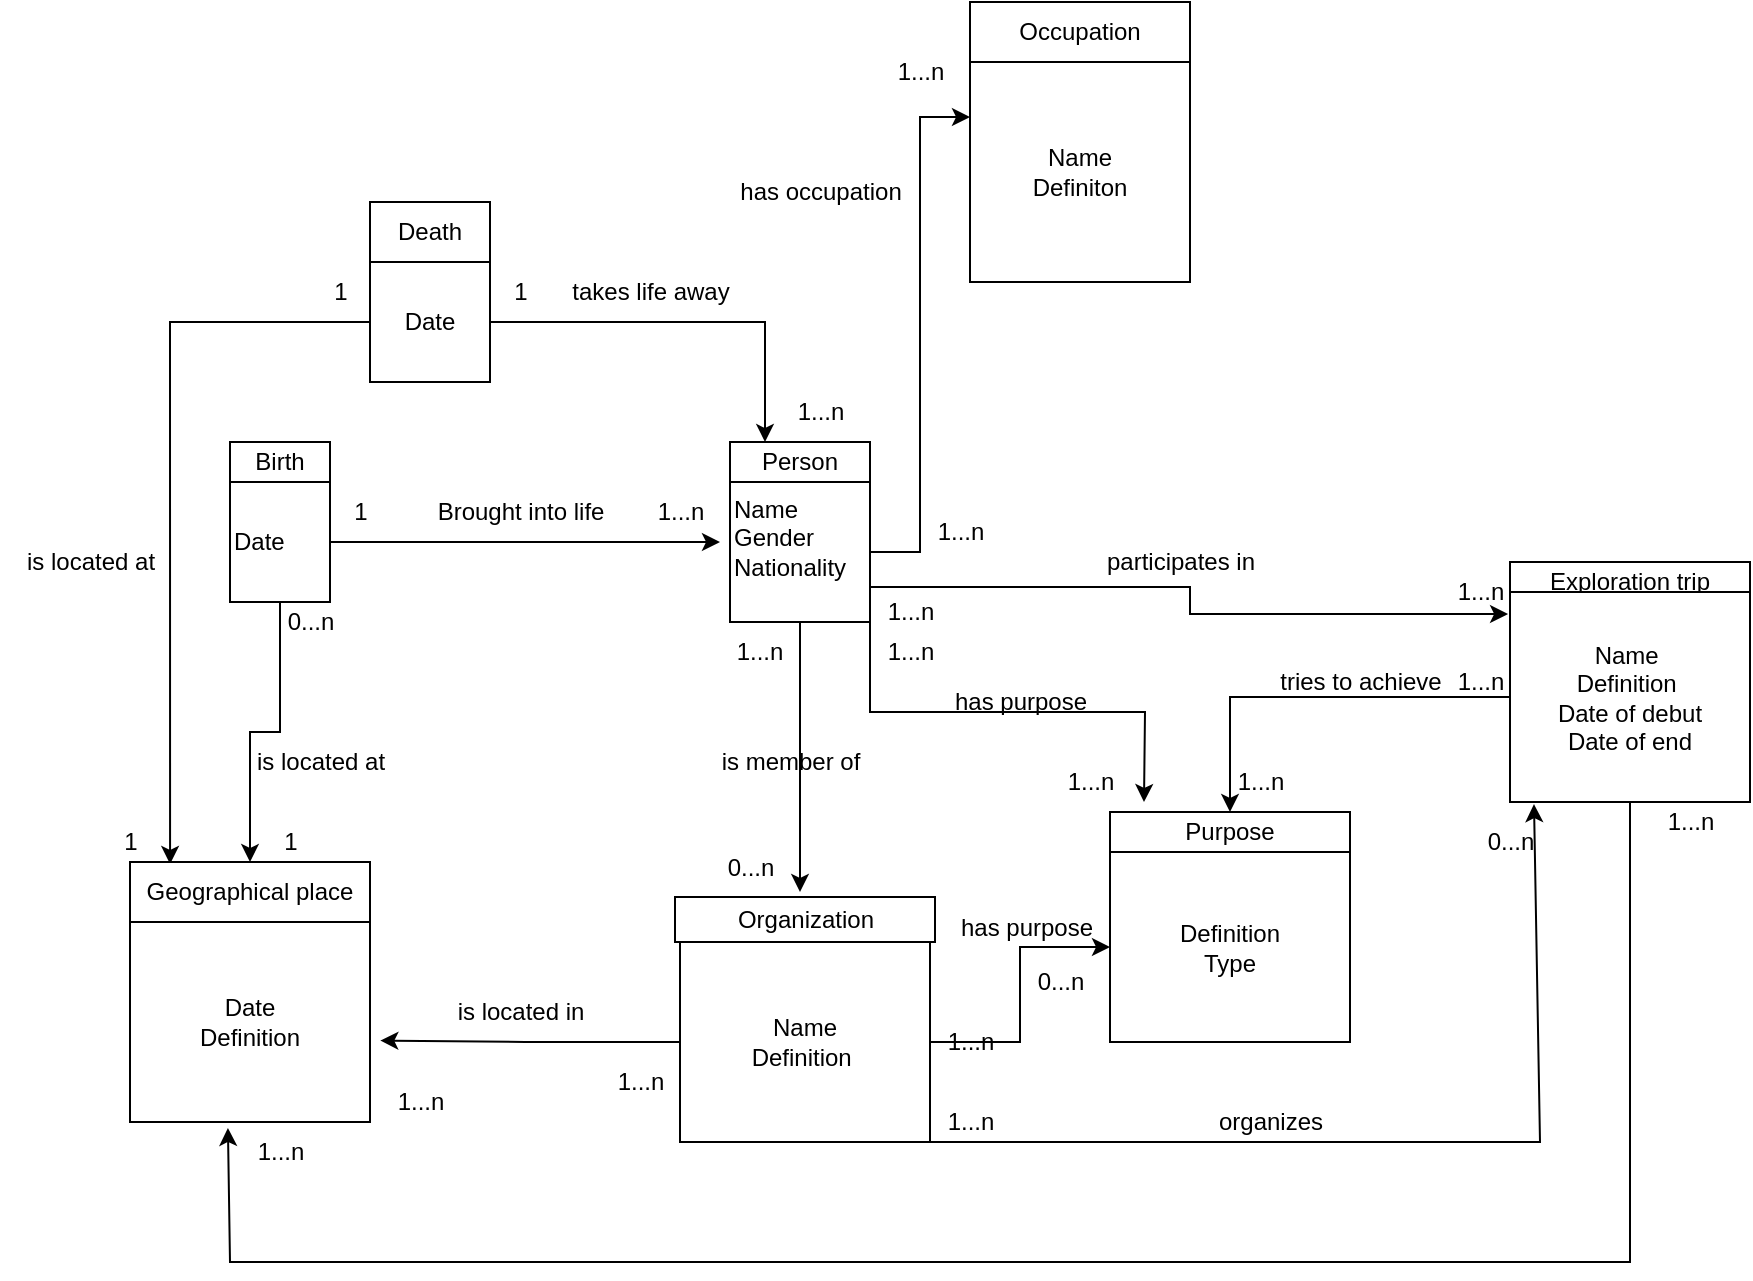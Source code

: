 <mxfile version="20.5.1" type="device"><diagram id="7ZoKjP2wBspJGeI03MW9" name="Page-1"><mxGraphModel dx="1422" dy="786" grid="1" gridSize="10" guides="1" tooltips="1" connect="1" arrows="1" fold="1" page="1" pageScale="1" pageWidth="1169" pageHeight="827" math="0" shadow="0"><root><mxCell id="0"/><mxCell id="1" parent="0"/><mxCell id="yen46tmTBij9Q-LBS3zl-1" value="" style="edgeStyle=orthogonalEdgeStyle;rounded=0;orthogonalLoop=1;jettySize=auto;html=1;" edge="1" parent="1" source="yen46tmTBij9Q-LBS3zl-2" target="yen46tmTBij9Q-LBS3zl-7"><mxGeometry relative="1" as="geometry"/></mxCell><mxCell id="yen46tmTBij9Q-LBS3zl-2" value="Person" style="rounded=0;whiteSpace=wrap;html=1;" vertex="1" parent="1"><mxGeometry x="405" y="260" width="70" height="20" as="geometry"/></mxCell><mxCell id="yen46tmTBij9Q-LBS3zl-3" style="edgeStyle=orthogonalEdgeStyle;rounded=0;orthogonalLoop=1;jettySize=auto;html=1;entryX=0;entryY=0.25;entryDx=0;entryDy=0;" edge="1" parent="1" source="yen46tmTBij9Q-LBS3zl-7" target="yen46tmTBij9Q-LBS3zl-31"><mxGeometry relative="1" as="geometry"/></mxCell><mxCell id="yen46tmTBij9Q-LBS3zl-4" style="edgeStyle=orthogonalEdgeStyle;rounded=0;orthogonalLoop=1;jettySize=auto;html=1;" edge="1" parent="1" source="yen46tmTBij9Q-LBS3zl-7"><mxGeometry relative="1" as="geometry"><mxPoint x="440" y="485.0" as="targetPoint"/></mxGeometry></mxCell><mxCell id="yen46tmTBij9Q-LBS3zl-5" style="edgeStyle=orthogonalEdgeStyle;rounded=0;orthogonalLoop=1;jettySize=auto;html=1;exitX=1;exitY=1;exitDx=0;exitDy=0;" edge="1" parent="1" source="yen46tmTBij9Q-LBS3zl-7"><mxGeometry relative="1" as="geometry"><mxPoint x="612" y="440" as="targetPoint"/></mxGeometry></mxCell><mxCell id="yen46tmTBij9Q-LBS3zl-6" style="edgeStyle=orthogonalEdgeStyle;rounded=0;orthogonalLoop=1;jettySize=auto;html=1;exitX=1;exitY=0.75;exitDx=0;exitDy=0;entryX=-0.008;entryY=0.105;entryDx=0;entryDy=0;entryPerimeter=0;" edge="1" parent="1" source="yen46tmTBij9Q-LBS3zl-7" target="yen46tmTBij9Q-LBS3zl-44"><mxGeometry relative="1" as="geometry"/></mxCell><mxCell id="yen46tmTBij9Q-LBS3zl-7" value="Name&amp;nbsp;&lt;br&gt;Gender&lt;br&gt;Nationality&lt;br&gt;&lt;div style=&quot;&quot;&gt;&lt;/div&gt;" style="whiteSpace=wrap;html=1;aspect=fixed;verticalAlign=top;align=left;" vertex="1" parent="1"><mxGeometry x="405" y="280" width="70" height="70" as="geometry"/></mxCell><mxCell id="yen46tmTBij9Q-LBS3zl-8" value="Birth" style="rounded=0;whiteSpace=wrap;html=1;" vertex="1" parent="1"><mxGeometry x="155" y="260" width="50" height="20" as="geometry"/></mxCell><mxCell id="yen46tmTBij9Q-LBS3zl-9" style="edgeStyle=orthogonalEdgeStyle;rounded=0;orthogonalLoop=1;jettySize=auto;html=1;" edge="1" parent="1" source="yen46tmTBij9Q-LBS3zl-11"><mxGeometry relative="1" as="geometry"><mxPoint x="400" y="310" as="targetPoint"/></mxGeometry></mxCell><mxCell id="yen46tmTBij9Q-LBS3zl-10" style="edgeStyle=orthogonalEdgeStyle;rounded=0;orthogonalLoop=1;jettySize=auto;html=1;exitX=0.5;exitY=1;exitDx=0;exitDy=0;" edge="1" parent="1" source="yen46tmTBij9Q-LBS3zl-11" target="yen46tmTBij9Q-LBS3zl-22"><mxGeometry relative="1" as="geometry"/></mxCell><mxCell id="yen46tmTBij9Q-LBS3zl-11" value="Date" style="rounded=0;whiteSpace=wrap;html=1;align=left;" vertex="1" parent="1"><mxGeometry x="155" y="280" width="50" height="60" as="geometry"/></mxCell><mxCell id="yen46tmTBij9Q-LBS3zl-12" value="1" style="text;html=1;align=center;verticalAlign=middle;resizable=0;points=[];autosize=1;strokeColor=none;fillColor=none;" vertex="1" parent="1"><mxGeometry x="205" y="280" width="30" height="30" as="geometry"/></mxCell><mxCell id="yen46tmTBij9Q-LBS3zl-13" value="1...n" style="text;html=1;align=center;verticalAlign=middle;resizable=0;points=[];autosize=1;strokeColor=none;fillColor=none;" vertex="1" parent="1"><mxGeometry x="355" y="280" width="50" height="30" as="geometry"/></mxCell><mxCell id="yen46tmTBij9Q-LBS3zl-14" value="Brought into life" style="text;html=1;align=center;verticalAlign=middle;resizable=0;points=[];autosize=1;strokeColor=none;fillColor=none;" vertex="1" parent="1"><mxGeometry x="245" y="280" width="110" height="30" as="geometry"/></mxCell><mxCell id="yen46tmTBij9Q-LBS3zl-15" value="Death" style="rounded=0;whiteSpace=wrap;html=1;" vertex="1" parent="1"><mxGeometry x="225" y="140" width="60" height="30" as="geometry"/></mxCell><mxCell id="yen46tmTBij9Q-LBS3zl-16" style="edgeStyle=orthogonalEdgeStyle;rounded=0;orthogonalLoop=1;jettySize=auto;html=1;exitX=1;exitY=0.5;exitDx=0;exitDy=0;entryX=0.25;entryY=0;entryDx=0;entryDy=0;" edge="1" parent="1" source="yen46tmTBij9Q-LBS3zl-18" target="yen46tmTBij9Q-LBS3zl-2"><mxGeometry relative="1" as="geometry"/></mxCell><mxCell id="yen46tmTBij9Q-LBS3zl-17" style="edgeStyle=orthogonalEdgeStyle;rounded=0;orthogonalLoop=1;jettySize=auto;html=1;exitX=0;exitY=0.5;exitDx=0;exitDy=0;entryX=0.167;entryY=0.033;entryDx=0;entryDy=0;entryPerimeter=0;" edge="1" parent="1" source="yen46tmTBij9Q-LBS3zl-18" target="yen46tmTBij9Q-LBS3zl-22"><mxGeometry relative="1" as="geometry"/></mxCell><mxCell id="yen46tmTBij9Q-LBS3zl-18" value="Date" style="whiteSpace=wrap;html=1;aspect=fixed;" vertex="1" parent="1"><mxGeometry x="225" y="170" width="60" height="60" as="geometry"/></mxCell><mxCell id="yen46tmTBij9Q-LBS3zl-19" value="takes life away" style="text;html=1;align=center;verticalAlign=middle;resizable=0;points=[];autosize=1;strokeColor=none;fillColor=none;" vertex="1" parent="1"><mxGeometry x="315" y="170" width="100" height="30" as="geometry"/></mxCell><mxCell id="yen46tmTBij9Q-LBS3zl-20" value="1" style="text;html=1;align=center;verticalAlign=middle;resizable=0;points=[];autosize=1;strokeColor=none;fillColor=none;" vertex="1" parent="1"><mxGeometry x="285" y="170" width="30" height="30" as="geometry"/></mxCell><mxCell id="yen46tmTBij9Q-LBS3zl-21" value="1...n" style="text;html=1;align=center;verticalAlign=middle;resizable=0;points=[];autosize=1;strokeColor=none;fillColor=none;" vertex="1" parent="1"><mxGeometry x="425" y="230" width="50" height="30" as="geometry"/></mxCell><mxCell id="yen46tmTBij9Q-LBS3zl-22" value="Geographical place" style="rounded=0;whiteSpace=wrap;html=1;" vertex="1" parent="1"><mxGeometry x="105" y="470" width="120" height="30" as="geometry"/></mxCell><mxCell id="yen46tmTBij9Q-LBS3zl-23" value="Date&lt;br&gt;Definition&lt;br&gt;" style="rounded=0;whiteSpace=wrap;html=1;" vertex="1" parent="1"><mxGeometry x="105" y="500" width="120" height="100" as="geometry"/></mxCell><mxCell id="yen46tmTBij9Q-LBS3zl-24" value="1" style="text;html=1;align=center;verticalAlign=middle;resizable=0;points=[];autosize=1;strokeColor=none;fillColor=none;" vertex="1" parent="1"><mxGeometry x="170" y="445" width="30" height="30" as="geometry"/></mxCell><mxCell id="yen46tmTBij9Q-LBS3zl-25" value="0...n" style="text;html=1;align=center;verticalAlign=middle;resizable=0;points=[];autosize=1;strokeColor=none;fillColor=none;" vertex="1" parent="1"><mxGeometry x="170" y="335" width="50" height="30" as="geometry"/></mxCell><mxCell id="yen46tmTBij9Q-LBS3zl-27" value="1" style="text;html=1;align=center;verticalAlign=middle;resizable=0;points=[];autosize=1;strokeColor=none;fillColor=none;" vertex="1" parent="1"><mxGeometry x="90" y="445" width="30" height="30" as="geometry"/></mxCell><mxCell id="yen46tmTBij9Q-LBS3zl-28" value="is located at" style="text;html=1;align=center;verticalAlign=middle;resizable=0;points=[];autosize=1;strokeColor=none;fillColor=none;" vertex="1" parent="1"><mxGeometry x="40" y="305" width="90" height="30" as="geometry"/></mxCell><mxCell id="yen46tmTBij9Q-LBS3zl-29" value="is located at" style="text;html=1;align=center;verticalAlign=middle;resizable=0;points=[];autosize=1;strokeColor=none;fillColor=none;" vertex="1" parent="1"><mxGeometry x="155" y="405" width="90" height="30" as="geometry"/></mxCell><mxCell id="yen46tmTBij9Q-LBS3zl-30" value="Occupation" style="rounded=0;whiteSpace=wrap;html=1;" vertex="1" parent="1"><mxGeometry x="525" y="40" width="110" height="30" as="geometry"/></mxCell><mxCell id="yen46tmTBij9Q-LBS3zl-31" value="Name&lt;br&gt;Definiton" style="whiteSpace=wrap;html=1;aspect=fixed;" vertex="1" parent="1"><mxGeometry x="525" y="70" width="110" height="110" as="geometry"/></mxCell><mxCell id="yen46tmTBij9Q-LBS3zl-32" value="has occupation" style="text;html=1;resizable=0;autosize=1;align=center;verticalAlign=middle;points=[];fillColor=none;strokeColor=none;rounded=0;" vertex="1" parent="1"><mxGeometry x="400" y="120" width="100" height="30" as="geometry"/></mxCell><mxCell id="yen46tmTBij9Q-LBS3zl-33" value="1...n" style="text;html=1;align=center;verticalAlign=middle;resizable=0;points=[];autosize=1;strokeColor=none;fillColor=none;" vertex="1" parent="1"><mxGeometry x="495" y="290" width="50" height="30" as="geometry"/></mxCell><mxCell id="yen46tmTBij9Q-LBS3zl-34" value="1...n" style="text;html=1;align=center;verticalAlign=middle;resizable=0;points=[];autosize=1;strokeColor=none;fillColor=none;" vertex="1" parent="1"><mxGeometry x="475" y="60" width="50" height="30" as="geometry"/></mxCell><mxCell id="yen46tmTBij9Q-LBS3zl-35" value="Organization" style="rounded=0;whiteSpace=wrap;html=1;" vertex="1" parent="1"><mxGeometry x="377.5" y="487.5" width="130" height="22.5" as="geometry"/></mxCell><mxCell id="yen46tmTBij9Q-LBS3zl-36" style="edgeStyle=orthogonalEdgeStyle;rounded=0;orthogonalLoop=1;jettySize=auto;html=1;exitX=0;exitY=0.5;exitDx=0;exitDy=0;entryX=1.043;entryY=0.593;entryDx=0;entryDy=0;entryPerimeter=0;" edge="1" parent="1" source="yen46tmTBij9Q-LBS3zl-38" target="yen46tmTBij9Q-LBS3zl-23"><mxGeometry relative="1" as="geometry"/></mxCell><mxCell id="yen46tmTBij9Q-LBS3zl-37" style="edgeStyle=orthogonalEdgeStyle;rounded=0;orthogonalLoop=1;jettySize=auto;html=1;exitX=1;exitY=0.5;exitDx=0;exitDy=0;entryX=0;entryY=0.5;entryDx=0;entryDy=0;" edge="1" parent="1" source="yen46tmTBij9Q-LBS3zl-38" target="yen46tmTBij9Q-LBS3zl-41"><mxGeometry relative="1" as="geometry"/></mxCell><mxCell id="yen46tmTBij9Q-LBS3zl-38" value="Name&lt;br&gt;Definition&amp;nbsp;" style="rounded=0;whiteSpace=wrap;html=1;" vertex="1" parent="1"><mxGeometry x="380" y="510" width="125" height="100" as="geometry"/></mxCell><mxCell id="yen46tmTBij9Q-LBS3zl-39" value="is located in" style="text;html=1;align=center;verticalAlign=middle;resizable=0;points=[];autosize=1;strokeColor=none;fillColor=none;" vertex="1" parent="1"><mxGeometry x="255" y="530" width="90" height="30" as="geometry"/></mxCell><mxCell id="yen46tmTBij9Q-LBS3zl-40" value="Purpose" style="rounded=0;whiteSpace=wrap;html=1;" vertex="1" parent="1"><mxGeometry x="595" y="445" width="120" height="20" as="geometry"/></mxCell><mxCell id="yen46tmTBij9Q-LBS3zl-41" value="Definition&lt;br&gt;Type" style="rounded=0;whiteSpace=wrap;html=1;" vertex="1" parent="1"><mxGeometry x="595" y="465" width="120" height="95" as="geometry"/></mxCell><mxCell id="yen46tmTBij9Q-LBS3zl-42" value="Exploration trip" style="rounded=0;whiteSpace=wrap;html=1;" vertex="1" parent="1"><mxGeometry x="795" y="320" width="120" height="20" as="geometry"/></mxCell><mxCell id="yen46tmTBij9Q-LBS3zl-43" style="edgeStyle=orthogonalEdgeStyle;rounded=0;orthogonalLoop=1;jettySize=auto;html=1;exitX=0;exitY=0.5;exitDx=0;exitDy=0;" edge="1" parent="1" source="yen46tmTBij9Q-LBS3zl-44" target="yen46tmTBij9Q-LBS3zl-40"><mxGeometry relative="1" as="geometry"/></mxCell><mxCell id="yen46tmTBij9Q-LBS3zl-44" value="Name&amp;nbsp;&lt;br&gt;Definition&amp;nbsp;&lt;br&gt;Date of debut&lt;br&gt;Date of end" style="rounded=0;whiteSpace=wrap;html=1;" vertex="1" parent="1"><mxGeometry x="795" y="335" width="120" height="105" as="geometry"/></mxCell><mxCell id="yen46tmTBij9Q-LBS3zl-45" value="" style="endArrow=classic;html=1;rounded=0;exitX=0.5;exitY=1;exitDx=0;exitDy=0;entryX=0.408;entryY=1.03;entryDx=0;entryDy=0;entryPerimeter=0;" edge="1" parent="1" source="yen46tmTBij9Q-LBS3zl-44" target="yen46tmTBij9Q-LBS3zl-23"><mxGeometry width="50" height="50" relative="1" as="geometry"><mxPoint x="485" y="730" as="sourcePoint"/><mxPoint x="125" y="680" as="targetPoint"/><Array as="points"><mxPoint x="855" y="670"/><mxPoint x="725" y="670"/><mxPoint x="155" y="670"/></Array></mxGeometry></mxCell><mxCell id="yen46tmTBij9Q-LBS3zl-46" value="1" style="text;html=1;align=center;verticalAlign=middle;resizable=0;points=[];autosize=1;strokeColor=none;fillColor=none;" vertex="1" parent="1"><mxGeometry x="195" y="170" width="30" height="30" as="geometry"/></mxCell><mxCell id="yen46tmTBij9Q-LBS3zl-47" value="1...n" style="text;html=1;strokeColor=none;fillColor=none;align=center;verticalAlign=middle;whiteSpace=wrap;rounded=0;" vertex="1" parent="1"><mxGeometry x="390" y="350" width="60" height="30" as="geometry"/></mxCell><mxCell id="yen46tmTBij9Q-LBS3zl-48" value="0...n" style="text;html=1;align=center;verticalAlign=middle;resizable=0;points=[];autosize=1;strokeColor=none;fillColor=none;" vertex="1" parent="1"><mxGeometry x="390" y="457.5" width="50" height="30" as="geometry"/></mxCell><mxCell id="yen46tmTBij9Q-LBS3zl-49" value="is member of" style="text;html=1;align=center;verticalAlign=middle;resizable=0;points=[];autosize=1;strokeColor=none;fillColor=none;" vertex="1" parent="1"><mxGeometry x="390" y="405" width="90" height="30" as="geometry"/></mxCell><mxCell id="yen46tmTBij9Q-LBS3zl-50" value="1...n" style="text;html=1;align=center;verticalAlign=middle;resizable=0;points=[];autosize=1;strokeColor=none;fillColor=none;" vertex="1" parent="1"><mxGeometry x="335" y="565" width="50" height="30" as="geometry"/></mxCell><mxCell id="yen46tmTBij9Q-LBS3zl-51" value="1...n" style="text;html=1;align=center;verticalAlign=middle;resizable=0;points=[];autosize=1;strokeColor=none;fillColor=none;" vertex="1" parent="1"><mxGeometry x="225" y="575" width="50" height="30" as="geometry"/></mxCell><mxCell id="yen46tmTBij9Q-LBS3zl-52" value="has purpose" style="text;html=1;align=center;verticalAlign=middle;resizable=0;points=[];autosize=1;strokeColor=none;fillColor=none;" vertex="1" parent="1"><mxGeometry x="505" y="375" width="90" height="30" as="geometry"/></mxCell><mxCell id="yen46tmTBij9Q-LBS3zl-53" value="1...n" style="text;html=1;align=center;verticalAlign=middle;resizable=0;points=[];autosize=1;strokeColor=none;fillColor=none;" vertex="1" parent="1"><mxGeometry x="470" y="350" width="50" height="30" as="geometry"/></mxCell><mxCell id="yen46tmTBij9Q-LBS3zl-54" value="1...n" style="text;html=1;align=center;verticalAlign=middle;resizable=0;points=[];autosize=1;strokeColor=none;fillColor=none;" vertex="1" parent="1"><mxGeometry x="560" y="415" width="50" height="30" as="geometry"/></mxCell><mxCell id="yen46tmTBij9Q-LBS3zl-56" value="participates in" style="text;html=1;align=center;verticalAlign=middle;resizable=0;points=[];autosize=1;strokeColor=none;fillColor=none;" vertex="1" parent="1"><mxGeometry x="580" y="305" width="100" height="30" as="geometry"/></mxCell><mxCell id="yen46tmTBij9Q-LBS3zl-58" value="1...n" style="text;html=1;align=center;verticalAlign=middle;resizable=0;points=[];autosize=1;strokeColor=none;fillColor=none;" vertex="1" parent="1"><mxGeometry x="470" y="330" width="50" height="30" as="geometry"/></mxCell><mxCell id="yen46tmTBij9Q-LBS3zl-59" value="1...n" style="text;html=1;align=center;verticalAlign=middle;resizable=0;points=[];autosize=1;strokeColor=none;fillColor=none;" vertex="1" parent="1"><mxGeometry x="755" y="320" width="50" height="30" as="geometry"/></mxCell><mxCell id="yen46tmTBij9Q-LBS3zl-60" value="tries to achieve" style="text;html=1;align=center;verticalAlign=middle;resizable=0;points=[];autosize=1;strokeColor=none;fillColor=none;" vertex="1" parent="1"><mxGeometry x="670" y="365" width="100" height="30" as="geometry"/></mxCell><mxCell id="yen46tmTBij9Q-LBS3zl-61" value="1...n" style="text;html=1;align=center;verticalAlign=middle;resizable=0;points=[];autosize=1;strokeColor=none;fillColor=none;" vertex="1" parent="1"><mxGeometry x="755" y="365" width="50" height="30" as="geometry"/></mxCell><mxCell id="yen46tmTBij9Q-LBS3zl-62" value="1...n" style="text;html=1;align=center;verticalAlign=middle;resizable=0;points=[];autosize=1;strokeColor=none;fillColor=none;" vertex="1" parent="1"><mxGeometry x="645" y="415" width="50" height="30" as="geometry"/></mxCell><mxCell id="yen46tmTBij9Q-LBS3zl-63" value="1...n" style="text;html=1;align=center;verticalAlign=middle;resizable=0;points=[];autosize=1;strokeColor=none;fillColor=none;" vertex="1" parent="1"><mxGeometry x="500" y="545" width="50" height="30" as="geometry"/></mxCell><mxCell id="yen46tmTBij9Q-LBS3zl-65" value="0...n" style="text;html=1;align=center;verticalAlign=middle;resizable=0;points=[];autosize=1;strokeColor=none;fillColor=none;" vertex="1" parent="1"><mxGeometry x="545" y="515" width="50" height="30" as="geometry"/></mxCell><mxCell id="yen46tmTBij9Q-LBS3zl-66" value="has purpose" style="text;html=1;align=center;verticalAlign=middle;resizable=0;points=[];autosize=1;strokeColor=none;fillColor=none;" vertex="1" parent="1"><mxGeometry x="507.5" y="487.5" width="90" height="30" as="geometry"/></mxCell><mxCell id="yen46tmTBij9Q-LBS3zl-67" value="" style="endArrow=classic;html=1;rounded=0;exitX=1;exitY=1;exitDx=0;exitDy=0;entryX=0.1;entryY=1.01;entryDx=0;entryDy=0;entryPerimeter=0;" edge="1" parent="1" source="yen46tmTBij9Q-LBS3zl-38" target="yen46tmTBij9Q-LBS3zl-44"><mxGeometry width="50" height="50" relative="1" as="geometry"><mxPoint x="460" y="340" as="sourcePoint"/><mxPoint x="830" y="610" as="targetPoint"/><Array as="points"><mxPoint x="660" y="610"/><mxPoint x="810" y="610"/></Array></mxGeometry></mxCell><mxCell id="yen46tmTBij9Q-LBS3zl-68" value="organizes" style="text;html=1;align=center;verticalAlign=middle;resizable=0;points=[];autosize=1;strokeColor=none;fillColor=none;" vertex="1" parent="1"><mxGeometry x="635" y="585" width="80" height="30" as="geometry"/></mxCell><mxCell id="yen46tmTBij9Q-LBS3zl-69" value="1...n" style="text;html=1;align=center;verticalAlign=middle;resizable=0;points=[];autosize=1;strokeColor=none;fillColor=none;" vertex="1" parent="1"><mxGeometry x="500" y="585" width="50" height="30" as="geometry"/></mxCell><mxCell id="yen46tmTBij9Q-LBS3zl-70" value="0...n" style="text;html=1;align=center;verticalAlign=middle;resizable=0;points=[];autosize=1;strokeColor=none;fillColor=none;" vertex="1" parent="1"><mxGeometry x="770" y="445" width="50" height="30" as="geometry"/></mxCell><mxCell id="yen46tmTBij9Q-LBS3zl-72" value="1...n" style="text;html=1;align=center;verticalAlign=middle;resizable=0;points=[];autosize=1;strokeColor=none;fillColor=none;" vertex="1" parent="1"><mxGeometry x="860" y="435" width="50" height="30" as="geometry"/></mxCell><mxCell id="yen46tmTBij9Q-LBS3zl-73" value="1...n" style="text;html=1;align=center;verticalAlign=middle;resizable=0;points=[];autosize=1;strokeColor=none;fillColor=none;" vertex="1" parent="1"><mxGeometry x="155" y="600" width="50" height="30" as="geometry"/></mxCell></root></mxGraphModel></diagram></mxfile>